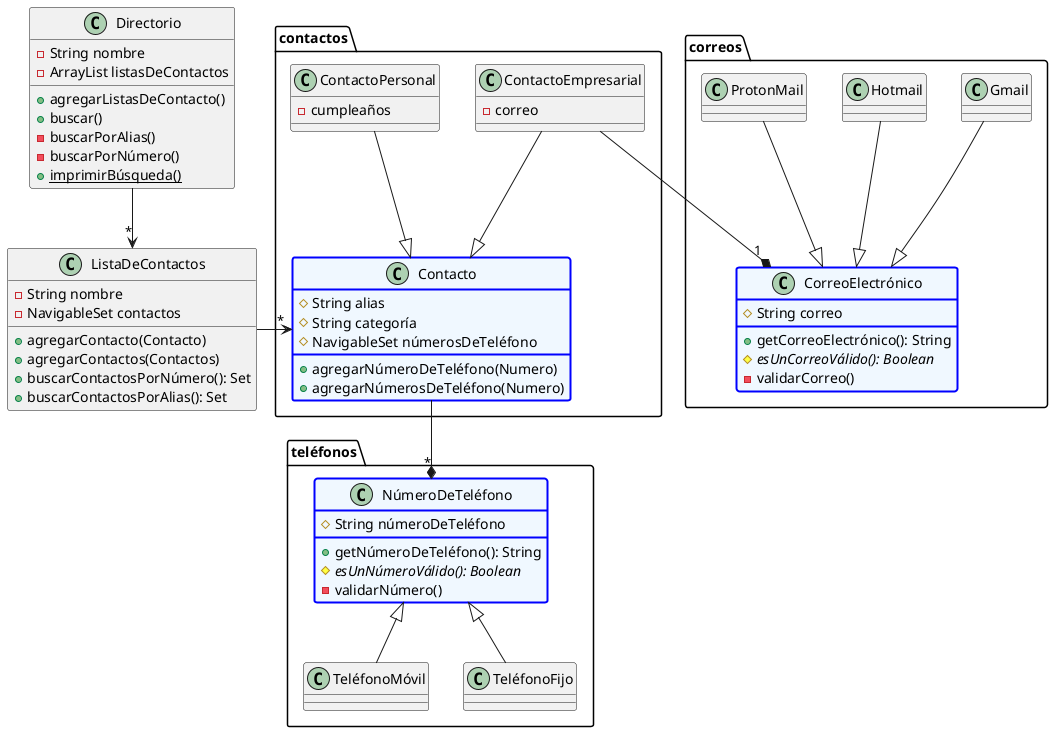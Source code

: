 @startuml ListaDeContactos

class ListaDeContactos {
    - String nombre
    - NavigableSet contactos
    + agregarContacto(Contacto)
    + agregarContactos(Contactos)
    + buscarContactosPorNúmero(): Set
    + buscarContactosPorAlias(): Set
}
class Directorio {
    - String nombre
    - ArrayList listasDeContactos
    + agregarListasDeContacto()
    + buscar()
    - buscarPorAlias()
    - buscarPorNúmero()
    {static} + imprimirBúsqueda()
}

package teléfonos {
    class NúmeroDeTeléfono #AliceBlue ##[bold]Blue {
        # String númeroDeTeléfono
        + getNúmeroDeTeléfono(): String
        {abstract} # esUnNúmeroVálido(): Boolean
        - validarNúmero()
    }
    class TeléfonoMóvil {

    }
    class TeléfonoFijo {

    }
    TeléfonoMóvil -up-|> NúmeroDeTeléfono
    TeléfonoFijo -up-|> NúmeroDeTeléfono
}

package correos {
    class CorreoElectrónico #AliceBlue ##[bold]Blue {
        # String correo
        + getCorreoElectrónico(): String
        {abstract} # esUnCorreoVálido(): Boolean
        - validarCorreo()
    }
    class Gmail {

    }
    class Hotmail {

    }
    class ProtonMail {

    }
    Gmail --|> CorreoElectrónico
    Hotmail --|> CorreoElectrónico
    ProtonMail --|> CorreoElectrónico
}

package contactos {
    class Contacto #AliceBlue ##[bold]Blue {
        # String alias
        # String categoría
        # NavigableSet númerosDeTeléfono
        + agregarNúmeroDeTeléfono(Numero)
        + agregarNúmerosDeTeléfono(Numero)
    }
    class ContactoEmpresarial {
        - correo
    }
    class ContactoPersonal {
        - cumpleaños
    }
    ContactoEmpresarial --|> Contacto
    ContactoPersonal --|> Contacto
}

Directorio --> "*" ListaDeContactos
ListaDeContactos -right-> "*" Contacto
Contacto --* "*" NúmeroDeTeléfono
ContactoEmpresarial --* "1" CorreoElectrónico

@enduml